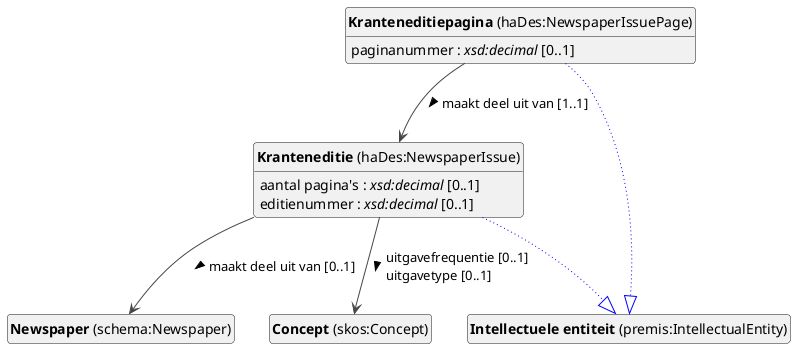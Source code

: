 @startuml
!theme vibrant
skinparam classFontSize 14
!define LIGHTORANGE
skinparam componentStyle uml2
skinparam wrapMessageWidth 1000
skinparam wrapWidth 1000
' skinparam ArrowColor #Maroon
' Remove shadows
skinparam shadowing false
'skinparam linetype polyline
skinparam ArrowMessageAlignment left
top to bottom direction


class "<b>Newspaper</b> (schema:Newspaper)" as schema_Newspaper [[#schema%3ANewspaper]]
class "<b>Concept</b> (skos:Concept)" as skos_Concept [[../../terms/nl#skos%3AConcept]]
class "<b>Kranteneditie</b> (haDes:NewspaperIssue)" as haDes_NewspaperIssue [[#haDes%3ANewspaperIssue]]
class "<b>Intellectuele entiteit</b> (premis:IntellectualEntity)" as premis_IntellectualEntity [[#premis%3AIntellectualEntity]]
class "<b>Kranteneditiepagina</b> (haDes:NewspaperIssuePage)" as haDes_NewspaperIssuePage [[#haDes%3ANewspaperIssuePage]]
class "<b>Intellectuele entiteit</b> (premis:IntellectualEntity)" as premis_IntellectualEntity [[#premis%3AIntellectualEntity]]





haDes_NewspaperIssue --|> premis_IntellectualEntity #blue;line.dotted;text:blue

haDes_NewspaperIssue : aantal pagina's : <i>xsd:decimal</i> [0..1]
haDes_NewspaperIssue : editienummer : <i>xsd:decimal</i> [0..1]
haDes_NewspaperIssue --> schema_Newspaper :maakt deel uit van [0..1]  > 
haDes_NewspaperIssue --> skos_Concept :uitgavefrequentie [0..1]  \luitgavetype [0..1]  > 


haDes_NewspaperIssuePage --|> premis_IntellectualEntity #blue;line.dotted;text:blue

haDes_NewspaperIssuePage : paginanummer : <i>xsd:decimal</i> [0..1]
haDes_NewspaperIssuePage --> haDes_NewspaperIssue :maakt deel uit van [1..1]  > 



hide circle
hide methods
hide empty members
@enduml


